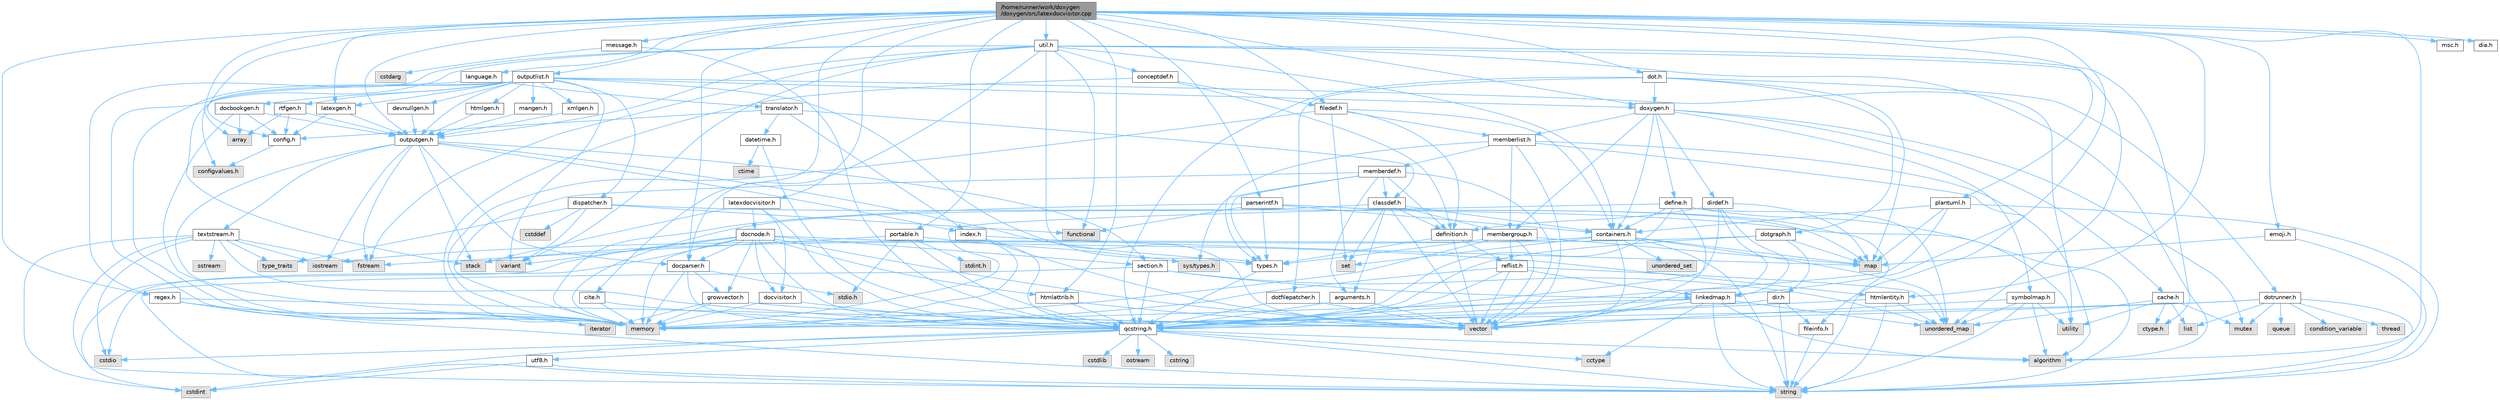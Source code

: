 digraph "/home/runner/work/doxygen/doxygen/src/latexdocvisitor.cpp"
{
 // INTERACTIVE_SVG=YES
 // LATEX_PDF_SIZE
  bgcolor="transparent";
  edge [fontname=Helvetica,fontsize=10,labelfontname=Helvetica,labelfontsize=10];
  node [fontname=Helvetica,fontsize=10,shape=box,height=0.2,width=0.4];
  Node1 [id="Node000001",label="/home/runner/work/doxygen\l/doxygen/src/latexdocvisitor.cpp",height=0.2,width=0.4,color="gray40", fillcolor="grey60", style="filled", fontcolor="black",tooltip=" "];
  Node1 -> Node2 [id="edge1_Node000001_Node000002",color="steelblue1",style="solid",tooltip=" "];
  Node2 [id="Node000002",label="algorithm",height=0.2,width=0.4,color="grey60", fillcolor="#E0E0E0", style="filled",tooltip=" "];
  Node1 -> Node3 [id="edge2_Node000001_Node000003",color="steelblue1",style="solid",tooltip=" "];
  Node3 [id="Node000003",label="array",height=0.2,width=0.4,color="grey60", fillcolor="#E0E0E0", style="filled",tooltip=" "];
  Node1 -> Node4 [id="edge3_Node000001_Node000004",color="steelblue1",style="solid",tooltip=" "];
  Node4 [id="Node000004",label="htmlattrib.h",height=0.2,width=0.4,color="grey40", fillcolor="white", style="filled",URL="$d0/d73/htmlattrib_8h.html",tooltip=" "];
  Node4 -> Node5 [id="edge4_Node000004_Node000005",color="steelblue1",style="solid",tooltip=" "];
  Node5 [id="Node000005",label="vector",height=0.2,width=0.4,color="grey60", fillcolor="#E0E0E0", style="filled",tooltip=" "];
  Node4 -> Node6 [id="edge5_Node000004_Node000006",color="steelblue1",style="solid",tooltip=" "];
  Node6 [id="Node000006",label="qcstring.h",height=0.2,width=0.4,color="grey40", fillcolor="white", style="filled",URL="$d7/d5c/qcstring_8h.html",tooltip=" "];
  Node6 -> Node7 [id="edge6_Node000006_Node000007",color="steelblue1",style="solid",tooltip=" "];
  Node7 [id="Node000007",label="string",height=0.2,width=0.4,color="grey60", fillcolor="#E0E0E0", style="filled",tooltip=" "];
  Node6 -> Node2 [id="edge7_Node000006_Node000002",color="steelblue1",style="solid",tooltip=" "];
  Node6 -> Node8 [id="edge8_Node000006_Node000008",color="steelblue1",style="solid",tooltip=" "];
  Node8 [id="Node000008",label="cctype",height=0.2,width=0.4,color="grey60", fillcolor="#E0E0E0", style="filled",tooltip=" "];
  Node6 -> Node9 [id="edge9_Node000006_Node000009",color="steelblue1",style="solid",tooltip=" "];
  Node9 [id="Node000009",label="cstring",height=0.2,width=0.4,color="grey60", fillcolor="#E0E0E0", style="filled",tooltip=" "];
  Node6 -> Node10 [id="edge10_Node000006_Node000010",color="steelblue1",style="solid",tooltip=" "];
  Node10 [id="Node000010",label="cstdio",height=0.2,width=0.4,color="grey60", fillcolor="#E0E0E0", style="filled",tooltip=" "];
  Node6 -> Node11 [id="edge11_Node000006_Node000011",color="steelblue1",style="solid",tooltip=" "];
  Node11 [id="Node000011",label="cstdlib",height=0.2,width=0.4,color="grey60", fillcolor="#E0E0E0", style="filled",tooltip=" "];
  Node6 -> Node12 [id="edge12_Node000006_Node000012",color="steelblue1",style="solid",tooltip=" "];
  Node12 [id="Node000012",label="cstdint",height=0.2,width=0.4,color="grey60", fillcolor="#E0E0E0", style="filled",tooltip=" "];
  Node6 -> Node13 [id="edge13_Node000006_Node000013",color="steelblue1",style="solid",tooltip=" "];
  Node13 [id="Node000013",label="ostream",height=0.2,width=0.4,color="grey60", fillcolor="#E0E0E0", style="filled",tooltip=" "];
  Node6 -> Node14 [id="edge14_Node000006_Node000014",color="steelblue1",style="solid",tooltip=" "];
  Node14 [id="Node000014",label="utf8.h",height=0.2,width=0.4,color="grey40", fillcolor="white", style="filled",URL="$db/d7c/utf8_8h.html",tooltip="Various UTF8 related helper functions."];
  Node14 -> Node12 [id="edge15_Node000014_Node000012",color="steelblue1",style="solid",tooltip=" "];
  Node14 -> Node7 [id="edge16_Node000014_Node000007",color="steelblue1",style="solid",tooltip=" "];
  Node1 -> Node15 [id="edge17_Node000001_Node000015",color="steelblue1",style="solid",tooltip=" "];
  Node15 [id="Node000015",label="latexdocvisitor.h",height=0.2,width=0.4,color="grey40", fillcolor="white", style="filled",URL="$d8/d99/latexdocvisitor_8h.html",tooltip=" "];
  Node15 -> Node16 [id="edge18_Node000015_Node000016",color="steelblue1",style="solid",tooltip=" "];
  Node16 [id="Node000016",label="stack",height=0.2,width=0.4,color="grey60", fillcolor="#E0E0E0", style="filled",tooltip=" "];
  Node15 -> Node6 [id="edge19_Node000015_Node000006",color="steelblue1",style="solid",tooltip=" "];
  Node15 -> Node17 [id="edge20_Node000015_Node000017",color="steelblue1",style="solid",tooltip=" "];
  Node17 [id="Node000017",label="docvisitor.h",height=0.2,width=0.4,color="grey40", fillcolor="white", style="filled",URL="$d2/d3c/docvisitor_8h.html",tooltip=" "];
  Node17 -> Node18 [id="edge21_Node000017_Node000018",color="steelblue1",style="solid",tooltip=" "];
  Node18 [id="Node000018",label="memory",height=0.2,width=0.4,color="grey60", fillcolor="#E0E0E0", style="filled",tooltip=" "];
  Node17 -> Node6 [id="edge22_Node000017_Node000006",color="steelblue1",style="solid",tooltip=" "];
  Node15 -> Node19 [id="edge23_Node000015_Node000019",color="steelblue1",style="solid",tooltip=" "];
  Node19 [id="Node000019",label="docnode.h",height=0.2,width=0.4,color="grey40", fillcolor="white", style="filled",URL="$de/d2b/docnode_8h.html",tooltip=" "];
  Node19 -> Node10 [id="edge24_Node000019_Node000010",color="steelblue1",style="solid",tooltip=" "];
  Node19 -> Node12 [id="edge25_Node000019_Node000012",color="steelblue1",style="solid",tooltip=" "];
  Node19 -> Node5 [id="edge26_Node000019_Node000005",color="steelblue1",style="solid",tooltip=" "];
  Node19 -> Node18 [id="edge27_Node000019_Node000018",color="steelblue1",style="solid",tooltip=" "];
  Node19 -> Node20 [id="edge28_Node000019_Node000020",color="steelblue1",style="solid",tooltip=" "];
  Node20 [id="Node000020",label="variant",height=0.2,width=0.4,color="grey60", fillcolor="#E0E0E0", style="filled",tooltip=" "];
  Node19 -> Node6 [id="edge29_Node000019_Node000006",color="steelblue1",style="solid",tooltip=" "];
  Node19 -> Node17 [id="edge30_Node000019_Node000017",color="steelblue1",style="solid",tooltip=" "];
  Node19 -> Node21 [id="edge31_Node000019_Node000021",color="steelblue1",style="solid",tooltip=" "];
  Node21 [id="Node000021",label="docparser.h",height=0.2,width=0.4,color="grey40", fillcolor="white", style="filled",URL="$de/d9c/docparser_8h.html",tooltip=" "];
  Node21 -> Node22 [id="edge32_Node000021_Node000022",color="steelblue1",style="solid",tooltip=" "];
  Node22 [id="Node000022",label="stdio.h",height=0.2,width=0.4,color="grey60", fillcolor="#E0E0E0", style="filled",tooltip=" "];
  Node21 -> Node18 [id="edge33_Node000021_Node000018",color="steelblue1",style="solid",tooltip=" "];
  Node21 -> Node6 [id="edge34_Node000021_Node000006",color="steelblue1",style="solid",tooltip=" "];
  Node21 -> Node23 [id="edge35_Node000021_Node000023",color="steelblue1",style="solid",tooltip=" "];
  Node23 [id="Node000023",label="growvector.h",height=0.2,width=0.4,color="grey40", fillcolor="white", style="filled",URL="$d7/d50/growvector_8h.html",tooltip=" "];
  Node23 -> Node5 [id="edge36_Node000023_Node000005",color="steelblue1",style="solid",tooltip=" "];
  Node23 -> Node18 [id="edge37_Node000023_Node000018",color="steelblue1",style="solid",tooltip=" "];
  Node23 -> Node24 [id="edge38_Node000023_Node000024",color="steelblue1",style="solid",tooltip=" "];
  Node24 [id="Node000024",label="iterator",height=0.2,width=0.4,color="grey60", fillcolor="#E0E0E0", style="filled",tooltip=" "];
  Node19 -> Node4 [id="edge39_Node000019_Node000004",color="steelblue1",style="solid",tooltip=" "];
  Node19 -> Node25 [id="edge40_Node000019_Node000025",color="steelblue1",style="solid",tooltip=" "];
  Node25 [id="Node000025",label="htmlentity.h",height=0.2,width=0.4,color="grey40", fillcolor="white", style="filled",URL="$db/dc6/htmlentity_8h.html",tooltip=" "];
  Node25 -> Node26 [id="edge41_Node000025_Node000026",color="steelblue1",style="solid",tooltip=" "];
  Node26 [id="Node000026",label="unordered_map",height=0.2,width=0.4,color="grey60", fillcolor="#E0E0E0", style="filled",tooltip=" "];
  Node25 -> Node7 [id="edge42_Node000025_Node000007",color="steelblue1",style="solid",tooltip=" "];
  Node25 -> Node6 [id="edge43_Node000025_Node000006",color="steelblue1",style="solid",tooltip=" "];
  Node19 -> Node23 [id="edge44_Node000019_Node000023",color="steelblue1",style="solid",tooltip=" "];
  Node19 -> Node27 [id="edge45_Node000019_Node000027",color="steelblue1",style="solid",tooltip=" "];
  Node27 [id="Node000027",label="section.h",height=0.2,width=0.4,color="grey40", fillcolor="white", style="filled",URL="$d1/d2a/section_8h.html",tooltip=" "];
  Node27 -> Node7 [id="edge46_Node000027_Node000007",color="steelblue1",style="solid",tooltip=" "];
  Node27 -> Node26 [id="edge47_Node000027_Node000026",color="steelblue1",style="solid",tooltip=" "];
  Node27 -> Node6 [id="edge48_Node000027_Node000006",color="steelblue1",style="solid",tooltip=" "];
  Node27 -> Node28 [id="edge49_Node000027_Node000028",color="steelblue1",style="solid",tooltip=" "];
  Node28 [id="Node000028",label="linkedmap.h",height=0.2,width=0.4,color="grey40", fillcolor="white", style="filled",URL="$da/de1/linkedmap_8h.html",tooltip=" "];
  Node28 -> Node26 [id="edge50_Node000028_Node000026",color="steelblue1",style="solid",tooltip=" "];
  Node28 -> Node5 [id="edge51_Node000028_Node000005",color="steelblue1",style="solid",tooltip=" "];
  Node28 -> Node18 [id="edge52_Node000028_Node000018",color="steelblue1",style="solid",tooltip=" "];
  Node28 -> Node7 [id="edge53_Node000028_Node000007",color="steelblue1",style="solid",tooltip=" "];
  Node28 -> Node2 [id="edge54_Node000028_Node000002",color="steelblue1",style="solid",tooltip=" "];
  Node28 -> Node8 [id="edge55_Node000028_Node000008",color="steelblue1",style="solid",tooltip=" "];
  Node28 -> Node6 [id="edge56_Node000028_Node000006",color="steelblue1",style="solid",tooltip=" "];
  Node1 -> Node29 [id="edge57_Node000001_Node000029",color="steelblue1",style="solid",tooltip=" "];
  Node29 [id="Node000029",label="latexgen.h",height=0.2,width=0.4,color="grey40", fillcolor="white", style="filled",URL="$d6/d9c/latexgen_8h.html",tooltip=" "];
  Node29 -> Node30 [id="edge58_Node000029_Node000030",color="steelblue1",style="solid",tooltip=" "];
  Node30 [id="Node000030",label="config.h",height=0.2,width=0.4,color="grey40", fillcolor="white", style="filled",URL="$db/d16/config_8h.html",tooltip=" "];
  Node30 -> Node31 [id="edge59_Node000030_Node000031",color="steelblue1",style="solid",tooltip=" "];
  Node31 [id="Node000031",label="configvalues.h",height=0.2,width=0.4,color="grey60", fillcolor="#E0E0E0", style="filled",tooltip=" "];
  Node29 -> Node32 [id="edge60_Node000029_Node000032",color="steelblue1",style="solid",tooltip=" "];
  Node32 [id="Node000032",label="outputgen.h",height=0.2,width=0.4,color="grey40", fillcolor="white", style="filled",URL="$df/d06/outputgen_8h.html",tooltip=" "];
  Node32 -> Node18 [id="edge61_Node000032_Node000018",color="steelblue1",style="solid",tooltip=" "];
  Node32 -> Node16 [id="edge62_Node000032_Node000016",color="steelblue1",style="solid",tooltip=" "];
  Node32 -> Node33 [id="edge63_Node000032_Node000033",color="steelblue1",style="solid",tooltip=" "];
  Node33 [id="Node000033",label="iostream",height=0.2,width=0.4,color="grey60", fillcolor="#E0E0E0", style="filled",tooltip=" "];
  Node32 -> Node34 [id="edge64_Node000032_Node000034",color="steelblue1",style="solid",tooltip=" "];
  Node34 [id="Node000034",label="fstream",height=0.2,width=0.4,color="grey60", fillcolor="#E0E0E0", style="filled",tooltip=" "];
  Node32 -> Node35 [id="edge65_Node000032_Node000035",color="steelblue1",style="solid",tooltip=" "];
  Node35 [id="Node000035",label="types.h",height=0.2,width=0.4,color="grey40", fillcolor="white", style="filled",URL="$d9/d49/types_8h.html",tooltip="This file contains a number of basic enums and types."];
  Node35 -> Node6 [id="edge66_Node000035_Node000006",color="steelblue1",style="solid",tooltip=" "];
  Node32 -> Node36 [id="edge67_Node000032_Node000036",color="steelblue1",style="solid",tooltip=" "];
  Node36 [id="Node000036",label="index.h",height=0.2,width=0.4,color="grey40", fillcolor="white", style="filled",URL="$d1/db5/index_8h.html",tooltip=" "];
  Node36 -> Node18 [id="edge68_Node000036_Node000018",color="steelblue1",style="solid",tooltip=" "];
  Node36 -> Node5 [id="edge69_Node000036_Node000005",color="steelblue1",style="solid",tooltip=" "];
  Node36 -> Node37 [id="edge70_Node000036_Node000037",color="steelblue1",style="solid",tooltip=" "];
  Node37 [id="Node000037",label="map",height=0.2,width=0.4,color="grey60", fillcolor="#E0E0E0", style="filled",tooltip=" "];
  Node36 -> Node6 [id="edge71_Node000036_Node000006",color="steelblue1",style="solid",tooltip=" "];
  Node32 -> Node27 [id="edge72_Node000032_Node000027",color="steelblue1",style="solid",tooltip=" "];
  Node32 -> Node38 [id="edge73_Node000032_Node000038",color="steelblue1",style="solid",tooltip=" "];
  Node38 [id="Node000038",label="textstream.h",height=0.2,width=0.4,color="grey40", fillcolor="white", style="filled",URL="$d4/d7d/textstream_8h.html",tooltip=" "];
  Node38 -> Node7 [id="edge74_Node000038_Node000007",color="steelblue1",style="solid",tooltip=" "];
  Node38 -> Node33 [id="edge75_Node000038_Node000033",color="steelblue1",style="solid",tooltip=" "];
  Node38 -> Node39 [id="edge76_Node000038_Node000039",color="steelblue1",style="solid",tooltip=" "];
  Node39 [id="Node000039",label="sstream",height=0.2,width=0.4,color="grey60", fillcolor="#E0E0E0", style="filled",tooltip=" "];
  Node38 -> Node12 [id="edge77_Node000038_Node000012",color="steelblue1",style="solid",tooltip=" "];
  Node38 -> Node10 [id="edge78_Node000038_Node000010",color="steelblue1",style="solid",tooltip=" "];
  Node38 -> Node34 [id="edge79_Node000038_Node000034",color="steelblue1",style="solid",tooltip=" "];
  Node38 -> Node40 [id="edge80_Node000038_Node000040",color="steelblue1",style="solid",tooltip=" "];
  Node40 [id="Node000040",label="type_traits",height=0.2,width=0.4,color="grey60", fillcolor="#E0E0E0", style="filled",tooltip=" "];
  Node38 -> Node6 [id="edge81_Node000038_Node000006",color="steelblue1",style="solid",tooltip=" "];
  Node32 -> Node21 [id="edge82_Node000032_Node000021",color="steelblue1",style="solid",tooltip=" "];
  Node1 -> Node21 [id="edge83_Node000001_Node000021",color="steelblue1",style="solid",tooltip=" "];
  Node1 -> Node41 [id="edge84_Node000001_Node000041",color="steelblue1",style="solid",tooltip=" "];
  Node41 [id="Node000041",label="language.h",height=0.2,width=0.4,color="grey40", fillcolor="white", style="filled",URL="$d8/dce/language_8h.html",tooltip=" "];
  Node41 -> Node42 [id="edge85_Node000041_Node000042",color="steelblue1",style="solid",tooltip=" "];
  Node42 [id="Node000042",label="translator.h",height=0.2,width=0.4,color="grey40", fillcolor="white", style="filled",URL="$d9/df1/translator_8h.html",tooltip=" "];
  Node42 -> Node43 [id="edge86_Node000042_Node000043",color="steelblue1",style="solid",tooltip=" "];
  Node43 [id="Node000043",label="classdef.h",height=0.2,width=0.4,color="grey40", fillcolor="white", style="filled",URL="$d1/da6/classdef_8h.html",tooltip=" "];
  Node43 -> Node18 [id="edge87_Node000043_Node000018",color="steelblue1",style="solid",tooltip=" "];
  Node43 -> Node5 [id="edge88_Node000043_Node000005",color="steelblue1",style="solid",tooltip=" "];
  Node43 -> Node44 [id="edge89_Node000043_Node000044",color="steelblue1",style="solid",tooltip=" "];
  Node44 [id="Node000044",label="set",height=0.2,width=0.4,color="grey60", fillcolor="#E0E0E0", style="filled",tooltip=" "];
  Node43 -> Node45 [id="edge90_Node000043_Node000045",color="steelblue1",style="solid",tooltip=" "];
  Node45 [id="Node000045",label="containers.h",height=0.2,width=0.4,color="grey40", fillcolor="white", style="filled",URL="$d5/d75/containers_8h.html",tooltip=" "];
  Node45 -> Node5 [id="edge91_Node000045_Node000005",color="steelblue1",style="solid",tooltip=" "];
  Node45 -> Node7 [id="edge92_Node000045_Node000007",color="steelblue1",style="solid",tooltip=" "];
  Node45 -> Node44 [id="edge93_Node000045_Node000044",color="steelblue1",style="solid",tooltip=" "];
  Node45 -> Node37 [id="edge94_Node000045_Node000037",color="steelblue1",style="solid",tooltip=" "];
  Node45 -> Node46 [id="edge95_Node000045_Node000046",color="steelblue1",style="solid",tooltip=" "];
  Node46 [id="Node000046",label="unordered_set",height=0.2,width=0.4,color="grey60", fillcolor="#E0E0E0", style="filled",tooltip=" "];
  Node45 -> Node26 [id="edge96_Node000045_Node000026",color="steelblue1",style="solid",tooltip=" "];
  Node45 -> Node16 [id="edge97_Node000045_Node000016",color="steelblue1",style="solid",tooltip=" "];
  Node43 -> Node47 [id="edge98_Node000043_Node000047",color="steelblue1",style="solid",tooltip=" "];
  Node47 [id="Node000047",label="definition.h",height=0.2,width=0.4,color="grey40", fillcolor="white", style="filled",URL="$df/da1/definition_8h.html",tooltip=" "];
  Node47 -> Node5 [id="edge99_Node000047_Node000005",color="steelblue1",style="solid",tooltip=" "];
  Node47 -> Node35 [id="edge100_Node000047_Node000035",color="steelblue1",style="solid",tooltip=" "];
  Node47 -> Node48 [id="edge101_Node000047_Node000048",color="steelblue1",style="solid",tooltip=" "];
  Node48 [id="Node000048",label="reflist.h",height=0.2,width=0.4,color="grey40", fillcolor="white", style="filled",URL="$d1/d02/reflist_8h.html",tooltip=" "];
  Node48 -> Node5 [id="edge102_Node000048_Node000005",color="steelblue1",style="solid",tooltip=" "];
  Node48 -> Node26 [id="edge103_Node000048_Node000026",color="steelblue1",style="solid",tooltip=" "];
  Node48 -> Node18 [id="edge104_Node000048_Node000018",color="steelblue1",style="solid",tooltip=" "];
  Node48 -> Node6 [id="edge105_Node000048_Node000006",color="steelblue1",style="solid",tooltip=" "];
  Node48 -> Node28 [id="edge106_Node000048_Node000028",color="steelblue1",style="solid",tooltip=" "];
  Node43 -> Node49 [id="edge107_Node000043_Node000049",color="steelblue1",style="solid",tooltip=" "];
  Node49 [id="Node000049",label="arguments.h",height=0.2,width=0.4,color="grey40", fillcolor="white", style="filled",URL="$df/d9b/arguments_8h.html",tooltip=" "];
  Node49 -> Node5 [id="edge108_Node000049_Node000005",color="steelblue1",style="solid",tooltip=" "];
  Node49 -> Node6 [id="edge109_Node000049_Node000006",color="steelblue1",style="solid",tooltip=" "];
  Node43 -> Node50 [id="edge110_Node000043_Node000050",color="steelblue1",style="solid",tooltip=" "];
  Node50 [id="Node000050",label="membergroup.h",height=0.2,width=0.4,color="grey40", fillcolor="white", style="filled",URL="$d9/d11/membergroup_8h.html",tooltip=" "];
  Node50 -> Node5 [id="edge111_Node000050_Node000005",color="steelblue1",style="solid",tooltip=" "];
  Node50 -> Node37 [id="edge112_Node000050_Node000037",color="steelblue1",style="solid",tooltip=" "];
  Node50 -> Node18 [id="edge113_Node000050_Node000018",color="steelblue1",style="solid",tooltip=" "];
  Node50 -> Node35 [id="edge114_Node000050_Node000035",color="steelblue1",style="solid",tooltip=" "];
  Node50 -> Node48 [id="edge115_Node000050_Node000048",color="steelblue1",style="solid",tooltip=" "];
  Node42 -> Node30 [id="edge116_Node000042_Node000030",color="steelblue1",style="solid",tooltip=" "];
  Node42 -> Node51 [id="edge117_Node000042_Node000051",color="steelblue1",style="solid",tooltip=" "];
  Node51 [id="Node000051",label="datetime.h",height=0.2,width=0.4,color="grey40", fillcolor="white", style="filled",URL="$de/d1b/datetime_8h.html",tooltip=" "];
  Node51 -> Node52 [id="edge118_Node000051_Node000052",color="steelblue1",style="solid",tooltip=" "];
  Node52 [id="Node000052",label="ctime",height=0.2,width=0.4,color="grey60", fillcolor="#E0E0E0", style="filled",tooltip=" "];
  Node51 -> Node6 [id="edge119_Node000051_Node000006",color="steelblue1",style="solid",tooltip=" "];
  Node42 -> Node36 [id="edge120_Node000042_Node000036",color="steelblue1",style="solid",tooltip=" "];
  Node41 -> Node31 [id="edge121_Node000041_Node000031",color="steelblue1",style="solid",tooltip=" "];
  Node1 -> Node53 [id="edge122_Node000001_Node000053",color="steelblue1",style="solid",tooltip=" "];
  Node53 [id="Node000053",label="doxygen.h",height=0.2,width=0.4,color="grey40", fillcolor="white", style="filled",URL="$d1/da1/doxygen_8h.html",tooltip=" "];
  Node53 -> Node54 [id="edge123_Node000053_Node000054",color="steelblue1",style="solid",tooltip=" "];
  Node54 [id="Node000054",label="mutex",height=0.2,width=0.4,color="grey60", fillcolor="#E0E0E0", style="filled",tooltip=" "];
  Node53 -> Node45 [id="edge124_Node000053_Node000045",color="steelblue1",style="solid",tooltip=" "];
  Node53 -> Node50 [id="edge125_Node000053_Node000050",color="steelblue1",style="solid",tooltip=" "];
  Node53 -> Node55 [id="edge126_Node000053_Node000055",color="steelblue1",style="solid",tooltip=" "];
  Node55 [id="Node000055",label="dirdef.h",height=0.2,width=0.4,color="grey40", fillcolor="white", style="filled",URL="$d6/d15/dirdef_8h.html",tooltip=" "];
  Node55 -> Node5 [id="edge127_Node000055_Node000005",color="steelblue1",style="solid",tooltip=" "];
  Node55 -> Node37 [id="edge128_Node000055_Node000037",color="steelblue1",style="solid",tooltip=" "];
  Node55 -> Node6 [id="edge129_Node000055_Node000006",color="steelblue1",style="solid",tooltip=" "];
  Node55 -> Node28 [id="edge130_Node000055_Node000028",color="steelblue1",style="solid",tooltip=" "];
  Node55 -> Node47 [id="edge131_Node000055_Node000047",color="steelblue1",style="solid",tooltip=" "];
  Node53 -> Node56 [id="edge132_Node000053_Node000056",color="steelblue1",style="solid",tooltip=" "];
  Node56 [id="Node000056",label="memberlist.h",height=0.2,width=0.4,color="grey40", fillcolor="white", style="filled",URL="$dd/d78/memberlist_8h.html",tooltip=" "];
  Node56 -> Node5 [id="edge133_Node000056_Node000005",color="steelblue1",style="solid",tooltip=" "];
  Node56 -> Node2 [id="edge134_Node000056_Node000002",color="steelblue1",style="solid",tooltip=" "];
  Node56 -> Node57 [id="edge135_Node000056_Node000057",color="steelblue1",style="solid",tooltip=" "];
  Node57 [id="Node000057",label="memberdef.h",height=0.2,width=0.4,color="grey40", fillcolor="white", style="filled",URL="$d4/d46/memberdef_8h.html",tooltip=" "];
  Node57 -> Node5 [id="edge136_Node000057_Node000005",color="steelblue1",style="solid",tooltip=" "];
  Node57 -> Node18 [id="edge137_Node000057_Node000018",color="steelblue1",style="solid",tooltip=" "];
  Node57 -> Node58 [id="edge138_Node000057_Node000058",color="steelblue1",style="solid",tooltip=" "];
  Node58 [id="Node000058",label="sys/types.h",height=0.2,width=0.4,color="grey60", fillcolor="#E0E0E0", style="filled",tooltip=" "];
  Node57 -> Node35 [id="edge139_Node000057_Node000035",color="steelblue1",style="solid",tooltip=" "];
  Node57 -> Node47 [id="edge140_Node000057_Node000047",color="steelblue1",style="solid",tooltip=" "];
  Node57 -> Node49 [id="edge141_Node000057_Node000049",color="steelblue1",style="solid",tooltip=" "];
  Node57 -> Node43 [id="edge142_Node000057_Node000043",color="steelblue1",style="solid",tooltip=" "];
  Node56 -> Node28 [id="edge143_Node000056_Node000028",color="steelblue1",style="solid",tooltip=" "];
  Node56 -> Node35 [id="edge144_Node000056_Node000035",color="steelblue1",style="solid",tooltip=" "];
  Node56 -> Node50 [id="edge145_Node000056_Node000050",color="steelblue1",style="solid",tooltip=" "];
  Node53 -> Node59 [id="edge146_Node000053_Node000059",color="steelblue1",style="solid",tooltip=" "];
  Node59 [id="Node000059",label="define.h",height=0.2,width=0.4,color="grey40", fillcolor="white", style="filled",URL="$df/d67/define_8h.html",tooltip=" "];
  Node59 -> Node5 [id="edge147_Node000059_Node000005",color="steelblue1",style="solid",tooltip=" "];
  Node59 -> Node18 [id="edge148_Node000059_Node000018",color="steelblue1",style="solid",tooltip=" "];
  Node59 -> Node7 [id="edge149_Node000059_Node000007",color="steelblue1",style="solid",tooltip=" "];
  Node59 -> Node26 [id="edge150_Node000059_Node000026",color="steelblue1",style="solid",tooltip=" "];
  Node59 -> Node6 [id="edge151_Node000059_Node000006",color="steelblue1",style="solid",tooltip=" "];
  Node59 -> Node45 [id="edge152_Node000059_Node000045",color="steelblue1",style="solid",tooltip=" "];
  Node53 -> Node60 [id="edge153_Node000053_Node000060",color="steelblue1",style="solid",tooltip=" "];
  Node60 [id="Node000060",label="cache.h",height=0.2,width=0.4,color="grey40", fillcolor="white", style="filled",URL="$d3/d26/cache_8h.html",tooltip=" "];
  Node60 -> Node61 [id="edge154_Node000060_Node000061",color="steelblue1",style="solid",tooltip=" "];
  Node61 [id="Node000061",label="list",height=0.2,width=0.4,color="grey60", fillcolor="#E0E0E0", style="filled",tooltip=" "];
  Node60 -> Node26 [id="edge155_Node000060_Node000026",color="steelblue1",style="solid",tooltip=" "];
  Node60 -> Node54 [id="edge156_Node000060_Node000054",color="steelblue1",style="solid",tooltip=" "];
  Node60 -> Node62 [id="edge157_Node000060_Node000062",color="steelblue1",style="solid",tooltip=" "];
  Node62 [id="Node000062",label="utility",height=0.2,width=0.4,color="grey60", fillcolor="#E0E0E0", style="filled",tooltip=" "];
  Node60 -> Node63 [id="edge158_Node000060_Node000063",color="steelblue1",style="solid",tooltip=" "];
  Node63 [id="Node000063",label="ctype.h",height=0.2,width=0.4,color="grey60", fillcolor="#E0E0E0", style="filled",tooltip=" "];
  Node53 -> Node64 [id="edge159_Node000053_Node000064",color="steelblue1",style="solid",tooltip=" "];
  Node64 [id="Node000064",label="symbolmap.h",height=0.2,width=0.4,color="grey40", fillcolor="white", style="filled",URL="$d7/ddd/symbolmap_8h.html",tooltip=" "];
  Node64 -> Node2 [id="edge160_Node000064_Node000002",color="steelblue1",style="solid",tooltip=" "];
  Node64 -> Node26 [id="edge161_Node000064_Node000026",color="steelblue1",style="solid",tooltip=" "];
  Node64 -> Node5 [id="edge162_Node000064_Node000005",color="steelblue1",style="solid",tooltip=" "];
  Node64 -> Node7 [id="edge163_Node000064_Node000007",color="steelblue1",style="solid",tooltip=" "];
  Node64 -> Node62 [id="edge164_Node000064_Node000062",color="steelblue1",style="solid",tooltip=" "];
  Node1 -> Node32 [id="edge165_Node000001_Node000032",color="steelblue1",style="solid",tooltip=" "];
  Node1 -> Node65 [id="edge166_Node000001_Node000065",color="steelblue1",style="solid",tooltip=" "];
  Node65 [id="Node000065",label="outputlist.h",height=0.2,width=0.4,color="grey40", fillcolor="white", style="filled",URL="$d2/db9/outputlist_8h.html",tooltip=" "];
  Node65 -> Node62 [id="edge167_Node000065_Node000062",color="steelblue1",style="solid",tooltip=" "];
  Node65 -> Node5 [id="edge168_Node000065_Node000005",color="steelblue1",style="solid",tooltip=" "];
  Node65 -> Node18 [id="edge169_Node000065_Node000018",color="steelblue1",style="solid",tooltip=" "];
  Node65 -> Node20 [id="edge170_Node000065_Node000020",color="steelblue1",style="solid",tooltip=" "];
  Node65 -> Node16 [id="edge171_Node000065_Node000016",color="steelblue1",style="solid",tooltip=" "];
  Node65 -> Node32 [id="edge172_Node000065_Node000032",color="steelblue1",style="solid",tooltip=" "];
  Node65 -> Node53 [id="edge173_Node000065_Node000053",color="steelblue1",style="solid",tooltip=" "];
  Node65 -> Node66 [id="edge174_Node000065_Node000066",color="steelblue1",style="solid",tooltip=" "];
  Node66 [id="Node000066",label="dispatcher.h",height=0.2,width=0.4,color="grey40", fillcolor="white", style="filled",URL="$da/d73/dispatcher_8h.html",tooltip=" "];
  Node66 -> Node67 [id="edge175_Node000066_Node000067",color="steelblue1",style="solid",tooltip=" "];
  Node67 [id="Node000067",label="cstddef",height=0.2,width=0.4,color="grey60", fillcolor="#E0E0E0", style="filled",tooltip=" "];
  Node66 -> Node62 [id="edge176_Node000066_Node000062",color="steelblue1",style="solid",tooltip=" "];
  Node66 -> Node68 [id="edge177_Node000066_Node000068",color="steelblue1",style="solid",tooltip=" "];
  Node68 [id="Node000068",label="functional",height=0.2,width=0.4,color="grey60", fillcolor="#E0E0E0", style="filled",tooltip=" "];
  Node66 -> Node20 [id="edge178_Node000066_Node000020",color="steelblue1",style="solid",tooltip=" "];
  Node66 -> Node40 [id="edge179_Node000066_Node000040",color="steelblue1",style="solid",tooltip=" "];
  Node65 -> Node69 [id="edge180_Node000065_Node000069",color="steelblue1",style="solid",tooltip=" "];
  Node69 [id="Node000069",label="htmlgen.h",height=0.2,width=0.4,color="grey40", fillcolor="white", style="filled",URL="$d8/d56/htmlgen_8h.html",tooltip=" "];
  Node69 -> Node32 [id="edge181_Node000069_Node000032",color="steelblue1",style="solid",tooltip=" "];
  Node65 -> Node29 [id="edge182_Node000065_Node000029",color="steelblue1",style="solid",tooltip=" "];
  Node65 -> Node70 [id="edge183_Node000065_Node000070",color="steelblue1",style="solid",tooltip=" "];
  Node70 [id="Node000070",label="rtfgen.h",height=0.2,width=0.4,color="grey40", fillcolor="white", style="filled",URL="$d4/daa/rtfgen_8h.html",tooltip=" "];
  Node70 -> Node3 [id="edge184_Node000070_Node000003",color="steelblue1",style="solid",tooltip=" "];
  Node70 -> Node30 [id="edge185_Node000070_Node000030",color="steelblue1",style="solid",tooltip=" "];
  Node70 -> Node32 [id="edge186_Node000070_Node000032",color="steelblue1",style="solid",tooltip=" "];
  Node65 -> Node71 [id="edge187_Node000065_Node000071",color="steelblue1",style="solid",tooltip=" "];
  Node71 [id="Node000071",label="mangen.h",height=0.2,width=0.4,color="grey40", fillcolor="white", style="filled",URL="$da/dc0/mangen_8h.html",tooltip=" "];
  Node71 -> Node32 [id="edge188_Node000071_Node000032",color="steelblue1",style="solid",tooltip=" "];
  Node65 -> Node72 [id="edge189_Node000065_Node000072",color="steelblue1",style="solid",tooltip=" "];
  Node72 [id="Node000072",label="docbookgen.h",height=0.2,width=0.4,color="grey40", fillcolor="white", style="filled",URL="$de/dea/docbookgen_8h.html",tooltip=" "];
  Node72 -> Node18 [id="edge190_Node000072_Node000018",color="steelblue1",style="solid",tooltip=" "];
  Node72 -> Node3 [id="edge191_Node000072_Node000003",color="steelblue1",style="solid",tooltip=" "];
  Node72 -> Node30 [id="edge192_Node000072_Node000030",color="steelblue1",style="solid",tooltip=" "];
  Node72 -> Node32 [id="edge193_Node000072_Node000032",color="steelblue1",style="solid",tooltip=" "];
  Node65 -> Node73 [id="edge194_Node000065_Node000073",color="steelblue1",style="solid",tooltip=" "];
  Node73 [id="Node000073",label="xmlgen.h",height=0.2,width=0.4,color="grey40", fillcolor="white", style="filled",URL="$d9/d67/xmlgen_8h.html",tooltip=" "];
  Node73 -> Node32 [id="edge195_Node000073_Node000032",color="steelblue1",style="solid",tooltip=" "];
  Node65 -> Node74 [id="edge196_Node000065_Node000074",color="steelblue1",style="solid",tooltip=" "];
  Node74 [id="Node000074",label="devnullgen.h",height=0.2,width=0.4,color="grey40", fillcolor="white", style="filled",URL="$d8/de5/devnullgen_8h.html",tooltip=" "];
  Node74 -> Node32 [id="edge197_Node000074_Node000032",color="steelblue1",style="solid",tooltip=" "];
  Node1 -> Node75 [id="edge198_Node000001_Node000075",color="steelblue1",style="solid",tooltip=" "];
  Node75 [id="Node000075",label="dot.h",height=0.2,width=0.4,color="grey40", fillcolor="white", style="filled",URL="$d6/d4a/dot_8h.html",tooltip=" "];
  Node75 -> Node37 [id="edge199_Node000075_Node000037",color="steelblue1",style="solid",tooltip=" "];
  Node75 -> Node6 [id="edge200_Node000075_Node000006",color="steelblue1",style="solid",tooltip=" "];
  Node75 -> Node76 [id="edge201_Node000075_Node000076",color="steelblue1",style="solid",tooltip=" "];
  Node76 [id="Node000076",label="dotgraph.h",height=0.2,width=0.4,color="grey40", fillcolor="white", style="filled",URL="$d0/daa/dotgraph_8h.html",tooltip=" "];
  Node76 -> Node33 [id="edge202_Node000076_Node000033",color="steelblue1",style="solid",tooltip=" "];
  Node76 -> Node37 [id="edge203_Node000076_Node000037",color="steelblue1",style="solid",tooltip=" "];
  Node76 -> Node6 [id="edge204_Node000076_Node000006",color="steelblue1",style="solid",tooltip=" "];
  Node76 -> Node77 [id="edge205_Node000076_Node000077",color="steelblue1",style="solid",tooltip=" "];
  Node77 [id="Node000077",label="dir.h",height=0.2,width=0.4,color="grey40", fillcolor="white", style="filled",URL="$df/d9c/dir_8h.html",tooltip=" "];
  Node77 -> Node7 [id="edge206_Node000077_Node000007",color="steelblue1",style="solid",tooltip=" "];
  Node77 -> Node18 [id="edge207_Node000077_Node000018",color="steelblue1",style="solid",tooltip=" "];
  Node77 -> Node78 [id="edge208_Node000077_Node000078",color="steelblue1",style="solid",tooltip=" "];
  Node78 [id="Node000078",label="fileinfo.h",height=0.2,width=0.4,color="grey40", fillcolor="white", style="filled",URL="$df/d45/fileinfo_8h.html",tooltip=" "];
  Node78 -> Node7 [id="edge209_Node000078_Node000007",color="steelblue1",style="solid",tooltip=" "];
  Node75 -> Node79 [id="edge210_Node000075_Node000079",color="steelblue1",style="solid",tooltip=" "];
  Node79 [id="Node000079",label="dotfilepatcher.h",height=0.2,width=0.4,color="grey40", fillcolor="white", style="filled",URL="$d3/d38/dotfilepatcher_8h.html",tooltip=" "];
  Node79 -> Node5 [id="edge211_Node000079_Node000005",color="steelblue1",style="solid",tooltip=" "];
  Node79 -> Node6 [id="edge212_Node000079_Node000006",color="steelblue1",style="solid",tooltip=" "];
  Node75 -> Node80 [id="edge213_Node000075_Node000080",color="steelblue1",style="solid",tooltip=" "];
  Node80 [id="Node000080",label="dotrunner.h",height=0.2,width=0.4,color="grey40", fillcolor="white", style="filled",URL="$d2/dd1/dotrunner_8h.html",tooltip=" "];
  Node80 -> Node7 [id="edge214_Node000080_Node000007",color="steelblue1",style="solid",tooltip=" "];
  Node80 -> Node81 [id="edge215_Node000080_Node000081",color="steelblue1",style="solid",tooltip=" "];
  Node81 [id="Node000081",label="thread",height=0.2,width=0.4,color="grey60", fillcolor="#E0E0E0", style="filled",tooltip=" "];
  Node80 -> Node61 [id="edge216_Node000080_Node000061",color="steelblue1",style="solid",tooltip=" "];
  Node80 -> Node82 [id="edge217_Node000080_Node000082",color="steelblue1",style="solid",tooltip=" "];
  Node82 [id="Node000082",label="queue",height=0.2,width=0.4,color="grey60", fillcolor="#E0E0E0", style="filled",tooltip=" "];
  Node80 -> Node54 [id="edge218_Node000080_Node000054",color="steelblue1",style="solid",tooltip=" "];
  Node80 -> Node83 [id="edge219_Node000080_Node000083",color="steelblue1",style="solid",tooltip=" "];
  Node83 [id="Node000083",label="condition_variable",height=0.2,width=0.4,color="grey60", fillcolor="#E0E0E0", style="filled",tooltip=" "];
  Node80 -> Node18 [id="edge220_Node000080_Node000018",color="steelblue1",style="solid",tooltip=" "];
  Node80 -> Node6 [id="edge221_Node000080_Node000006",color="steelblue1",style="solid",tooltip=" "];
  Node75 -> Node53 [id="edge222_Node000075_Node000053",color="steelblue1",style="solid",tooltip=" "];
  Node1 -> Node84 [id="edge223_Node000001_Node000084",color="steelblue1",style="solid",tooltip=" "];
  Node84 [id="Node000084",label="util.h",height=0.2,width=0.4,color="grey40", fillcolor="white", style="filled",URL="$d8/d3c/util_8h.html",tooltip="A bunch of utility functions."];
  Node84 -> Node18 [id="edge224_Node000084_Node000018",color="steelblue1",style="solid",tooltip=" "];
  Node84 -> Node26 [id="edge225_Node000084_Node000026",color="steelblue1",style="solid",tooltip=" "];
  Node84 -> Node2 [id="edge226_Node000084_Node000002",color="steelblue1",style="solid",tooltip=" "];
  Node84 -> Node68 [id="edge227_Node000084_Node000068",color="steelblue1",style="solid",tooltip=" "];
  Node84 -> Node34 [id="edge228_Node000084_Node000034",color="steelblue1",style="solid",tooltip=" "];
  Node84 -> Node20 [id="edge229_Node000084_Node000020",color="steelblue1",style="solid",tooltip=" "];
  Node84 -> Node63 [id="edge230_Node000084_Node000063",color="steelblue1",style="solid",tooltip=" "];
  Node84 -> Node35 [id="edge231_Node000084_Node000035",color="steelblue1",style="solid",tooltip=" "];
  Node84 -> Node21 [id="edge232_Node000084_Node000021",color="steelblue1",style="solid",tooltip=" "];
  Node84 -> Node45 [id="edge233_Node000084_Node000045",color="steelblue1",style="solid",tooltip=" "];
  Node84 -> Node32 [id="edge234_Node000084_Node000032",color="steelblue1",style="solid",tooltip=" "];
  Node84 -> Node85 [id="edge235_Node000084_Node000085",color="steelblue1",style="solid",tooltip=" "];
  Node85 [id="Node000085",label="regex.h",height=0.2,width=0.4,color="grey40", fillcolor="white", style="filled",URL="$d1/d21/regex_8h.html",tooltip=" "];
  Node85 -> Node18 [id="edge236_Node000085_Node000018",color="steelblue1",style="solid",tooltip=" "];
  Node85 -> Node7 [id="edge237_Node000085_Node000007",color="steelblue1",style="solid",tooltip=" "];
  Node85 -> Node5 [id="edge238_Node000085_Node000005",color="steelblue1",style="solid",tooltip=" "];
  Node85 -> Node24 [id="edge239_Node000085_Node000024",color="steelblue1",style="solid",tooltip=" "];
  Node84 -> Node86 [id="edge240_Node000084_Node000086",color="steelblue1",style="solid",tooltip=" "];
  Node86 [id="Node000086",label="conceptdef.h",height=0.2,width=0.4,color="grey40", fillcolor="white", style="filled",URL="$da/df1/conceptdef_8h.html",tooltip=" "];
  Node86 -> Node18 [id="edge241_Node000086_Node000018",color="steelblue1",style="solid",tooltip=" "];
  Node86 -> Node47 [id="edge242_Node000086_Node000047",color="steelblue1",style="solid",tooltip=" "];
  Node86 -> Node87 [id="edge243_Node000086_Node000087",color="steelblue1",style="solid",tooltip=" "];
  Node87 [id="Node000087",label="filedef.h",height=0.2,width=0.4,color="grey40", fillcolor="white", style="filled",URL="$d4/d3a/filedef_8h.html",tooltip=" "];
  Node87 -> Node18 [id="edge244_Node000087_Node000018",color="steelblue1",style="solid",tooltip=" "];
  Node87 -> Node44 [id="edge245_Node000087_Node000044",color="steelblue1",style="solid",tooltip=" "];
  Node87 -> Node47 [id="edge246_Node000087_Node000047",color="steelblue1",style="solid",tooltip=" "];
  Node87 -> Node56 [id="edge247_Node000087_Node000056",color="steelblue1",style="solid",tooltip=" "];
  Node87 -> Node45 [id="edge248_Node000087_Node000045",color="steelblue1",style="solid",tooltip=" "];
  Node1 -> Node88 [id="edge249_Node000001_Node000088",color="steelblue1",style="solid",tooltip=" "];
  Node88 [id="Node000088",label="message.h",height=0.2,width=0.4,color="grey40", fillcolor="white", style="filled",URL="$d2/d0d/message_8h.html",tooltip=" "];
  Node88 -> Node89 [id="edge250_Node000088_Node000089",color="steelblue1",style="solid",tooltip=" "];
  Node89 [id="Node000089",label="cstdarg",height=0.2,width=0.4,color="grey60", fillcolor="#E0E0E0", style="filled",tooltip=" "];
  Node88 -> Node6 [id="edge251_Node000088_Node000006",color="steelblue1",style="solid",tooltip=" "];
  Node1 -> Node90 [id="edge252_Node000001_Node000090",color="steelblue1",style="solid",tooltip=" "];
  Node90 [id="Node000090",label="parserintf.h",height=0.2,width=0.4,color="grey40", fillcolor="white", style="filled",URL="$da/d55/parserintf_8h.html",tooltip=" "];
  Node90 -> Node68 [id="edge253_Node000090_Node000068",color="steelblue1",style="solid",tooltip=" "];
  Node90 -> Node18 [id="edge254_Node000090_Node000018",color="steelblue1",style="solid",tooltip=" "];
  Node90 -> Node37 [id="edge255_Node000090_Node000037",color="steelblue1",style="solid",tooltip=" "];
  Node90 -> Node7 [id="edge256_Node000090_Node000007",color="steelblue1",style="solid",tooltip=" "];
  Node90 -> Node35 [id="edge257_Node000090_Node000035",color="steelblue1",style="solid",tooltip=" "];
  Node90 -> Node45 [id="edge258_Node000090_Node000045",color="steelblue1",style="solid",tooltip=" "];
  Node1 -> Node91 [id="edge259_Node000001_Node000091",color="steelblue1",style="solid",tooltip=" "];
  Node91 [id="Node000091",label="msc.h",height=0.2,width=0.4,color="grey40", fillcolor="white", style="filled",URL="$dc/d66/msc_8h.html",tooltip=" "];
  Node1 -> Node92 [id="edge260_Node000001_Node000092",color="steelblue1",style="solid",tooltip=" "];
  Node92 [id="Node000092",label="dia.h",height=0.2,width=0.4,color="grey40", fillcolor="white", style="filled",URL="$da/d49/dia_8h.html",tooltip=" "];
  Node1 -> Node93 [id="edge261_Node000001_Node000093",color="steelblue1",style="solid",tooltip=" "];
  Node93 [id="Node000093",label="cite.h",height=0.2,width=0.4,color="grey40", fillcolor="white", style="filled",URL="$d7/d69/cite_8h.html",tooltip=" "];
  Node93 -> Node18 [id="edge262_Node000093_Node000018",color="steelblue1",style="solid",tooltip=" "];
  Node93 -> Node6 [id="edge263_Node000093_Node000006",color="steelblue1",style="solid",tooltip=" "];
  Node1 -> Node87 [id="edge264_Node000001_Node000087",color="steelblue1",style="solid",tooltip=" "];
  Node1 -> Node30 [id="edge265_Node000001_Node000030",color="steelblue1",style="solid",tooltip=" "];
  Node1 -> Node25 [id="edge266_Node000001_Node000025",color="steelblue1",style="solid",tooltip=" "];
  Node1 -> Node94 [id="edge267_Node000001_Node000094",color="steelblue1",style="solid",tooltip=" "];
  Node94 [id="Node000094",label="emoji.h",height=0.2,width=0.4,color="grey40", fillcolor="white", style="filled",URL="$d6/dd3/emoji_8h.html",tooltip=" "];
  Node94 -> Node37 [id="edge268_Node000094_Node000037",color="steelblue1",style="solid",tooltip=" "];
  Node94 -> Node7 [id="edge269_Node000094_Node000007",color="steelblue1",style="solid",tooltip=" "];
  Node1 -> Node95 [id="edge270_Node000001_Node000095",color="steelblue1",style="solid",tooltip=" "];
  Node95 [id="Node000095",label="plantuml.h",height=0.2,width=0.4,color="grey40", fillcolor="white", style="filled",URL="$d3/dde/plantuml_8h.html",tooltip=" "];
  Node95 -> Node37 [id="edge271_Node000095_Node000037",color="steelblue1",style="solid",tooltip=" "];
  Node95 -> Node7 [id="edge272_Node000095_Node000007",color="steelblue1",style="solid",tooltip=" "];
  Node95 -> Node45 [id="edge273_Node000095_Node000045",color="steelblue1",style="solid",tooltip=" "];
  Node95 -> Node6 [id="edge274_Node000095_Node000006",color="steelblue1",style="solid",tooltip=" "];
  Node1 -> Node78 [id="edge275_Node000001_Node000078",color="steelblue1",style="solid",tooltip=" "];
  Node1 -> Node85 [id="edge276_Node000001_Node000085",color="steelblue1",style="solid",tooltip=" "];
  Node1 -> Node96 [id="edge277_Node000001_Node000096",color="steelblue1",style="solid",tooltip=" "];
  Node96 [id="Node000096",label="portable.h",height=0.2,width=0.4,color="grey40", fillcolor="white", style="filled",URL="$d2/de2/portable_8h.html",tooltip="Portable versions of functions that are platform dependent."];
  Node96 -> Node22 [id="edge278_Node000096_Node000022",color="steelblue1",style="solid",tooltip=" "];
  Node96 -> Node58 [id="edge279_Node000096_Node000058",color="steelblue1",style="solid",tooltip=" "];
  Node96 -> Node97 [id="edge280_Node000096_Node000097",color="steelblue1",style="solid",tooltip=" "];
  Node97 [id="Node000097",label="stdint.h",height=0.2,width=0.4,color="grey60", fillcolor="#E0E0E0", style="filled",tooltip=" "];
  Node96 -> Node34 [id="edge281_Node000096_Node000034",color="steelblue1",style="solid",tooltip=" "];
  Node96 -> Node6 [id="edge282_Node000096_Node000006",color="steelblue1",style="solid",tooltip=" "];
}
